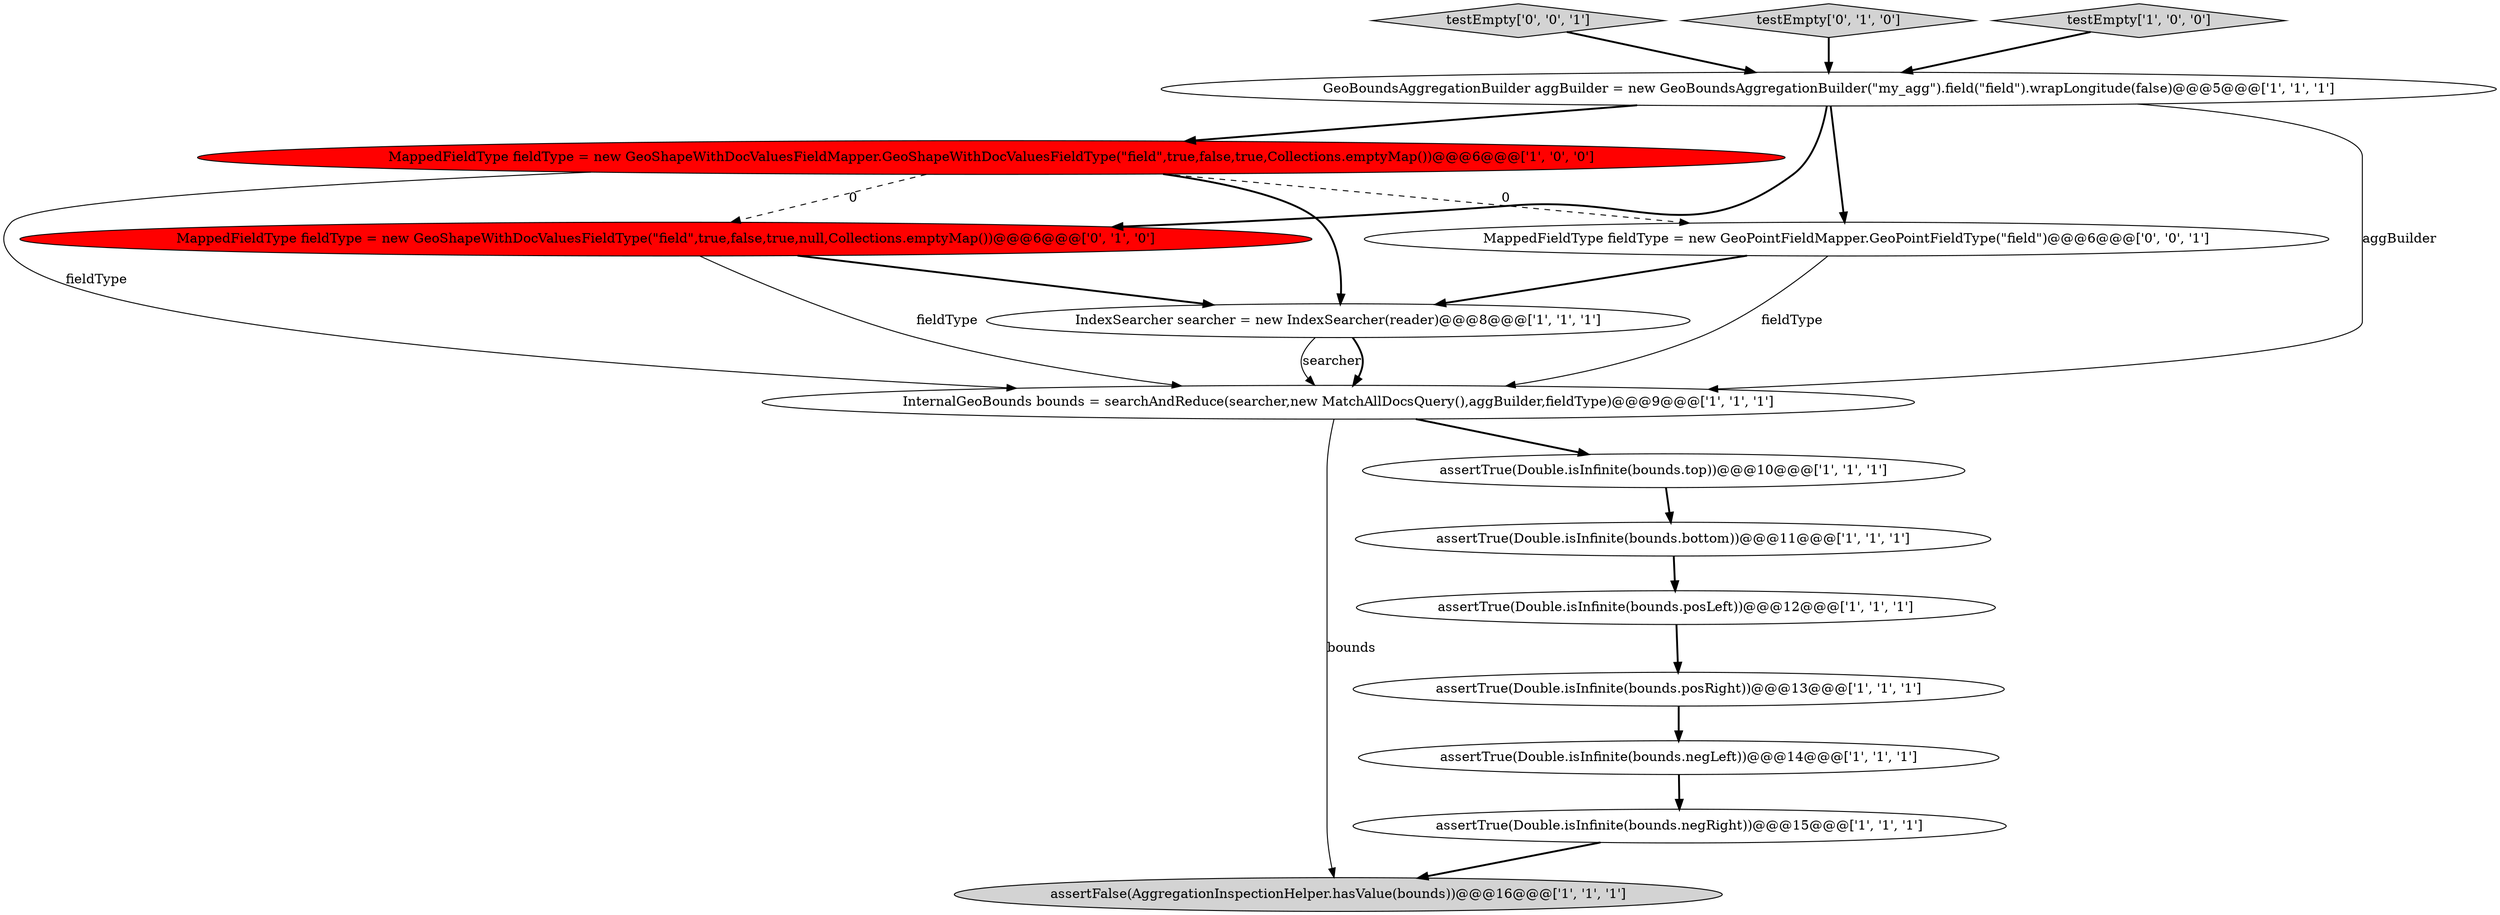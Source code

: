 digraph {
5 [style = filled, label = "IndexSearcher searcher = new IndexSearcher(reader)@@@8@@@['1', '1', '1']", fillcolor = white, shape = ellipse image = "AAA0AAABBB1BBB"];
7 [style = filled, label = "assertTrue(Double.isInfinite(bounds.posRight))@@@13@@@['1', '1', '1']", fillcolor = white, shape = ellipse image = "AAA0AAABBB1BBB"];
2 [style = filled, label = "InternalGeoBounds bounds = searchAndReduce(searcher,new MatchAllDocsQuery(),aggBuilder,fieldType)@@@9@@@['1', '1', '1']", fillcolor = white, shape = ellipse image = "AAA0AAABBB1BBB"];
0 [style = filled, label = "MappedFieldType fieldType = new GeoShapeWithDocValuesFieldMapper.GeoShapeWithDocValuesFieldType(\"field\",true,false,true,Collections.emptyMap())@@@6@@@['1', '0', '0']", fillcolor = red, shape = ellipse image = "AAA1AAABBB1BBB"];
8 [style = filled, label = "assertTrue(Double.isInfinite(bounds.posLeft))@@@12@@@['1', '1', '1']", fillcolor = white, shape = ellipse image = "AAA0AAABBB1BBB"];
11 [style = filled, label = "assertFalse(AggregationInspectionHelper.hasValue(bounds))@@@16@@@['1', '1', '1']", fillcolor = lightgray, shape = ellipse image = "AAA0AAABBB1BBB"];
15 [style = filled, label = "testEmpty['0', '0', '1']", fillcolor = lightgray, shape = diamond image = "AAA0AAABBB3BBB"];
3 [style = filled, label = "assertTrue(Double.isInfinite(bounds.negLeft))@@@14@@@['1', '1', '1']", fillcolor = white, shape = ellipse image = "AAA0AAABBB1BBB"];
4 [style = filled, label = "assertTrue(Double.isInfinite(bounds.bottom))@@@11@@@['1', '1', '1']", fillcolor = white, shape = ellipse image = "AAA0AAABBB1BBB"];
14 [style = filled, label = "MappedFieldType fieldType = new GeoPointFieldMapper.GeoPointFieldType(\"field\")@@@6@@@['0', '0', '1']", fillcolor = white, shape = ellipse image = "AAA0AAABBB3BBB"];
6 [style = filled, label = "assertTrue(Double.isInfinite(bounds.top))@@@10@@@['1', '1', '1']", fillcolor = white, shape = ellipse image = "AAA0AAABBB1BBB"];
12 [style = filled, label = "testEmpty['0', '1', '0']", fillcolor = lightgray, shape = diamond image = "AAA0AAABBB2BBB"];
10 [style = filled, label = "testEmpty['1', '0', '0']", fillcolor = lightgray, shape = diamond image = "AAA0AAABBB1BBB"];
9 [style = filled, label = "GeoBoundsAggregationBuilder aggBuilder = new GeoBoundsAggregationBuilder(\"my_agg\").field(\"field\").wrapLongitude(false)@@@5@@@['1', '1', '1']", fillcolor = white, shape = ellipse image = "AAA0AAABBB1BBB"];
13 [style = filled, label = "MappedFieldType fieldType = new GeoShapeWithDocValuesFieldType(\"field\",true,false,true,null,Collections.emptyMap())@@@6@@@['0', '1', '0']", fillcolor = red, shape = ellipse image = "AAA1AAABBB2BBB"];
1 [style = filled, label = "assertTrue(Double.isInfinite(bounds.negRight))@@@15@@@['1', '1', '1']", fillcolor = white, shape = ellipse image = "AAA0AAABBB1BBB"];
9->0 [style = bold, label=""];
3->1 [style = bold, label=""];
2->6 [style = bold, label=""];
2->11 [style = solid, label="bounds"];
12->9 [style = bold, label=""];
5->2 [style = solid, label="searcher"];
7->3 [style = bold, label=""];
8->7 [style = bold, label=""];
1->11 [style = bold, label=""];
0->14 [style = dashed, label="0"];
6->4 [style = bold, label=""];
5->2 [style = bold, label=""];
15->9 [style = bold, label=""];
0->2 [style = solid, label="fieldType"];
0->13 [style = dashed, label="0"];
9->14 [style = bold, label=""];
13->5 [style = bold, label=""];
9->13 [style = bold, label=""];
4->8 [style = bold, label=""];
10->9 [style = bold, label=""];
13->2 [style = solid, label="fieldType"];
14->2 [style = solid, label="fieldType"];
9->2 [style = solid, label="aggBuilder"];
0->5 [style = bold, label=""];
14->5 [style = bold, label=""];
}
